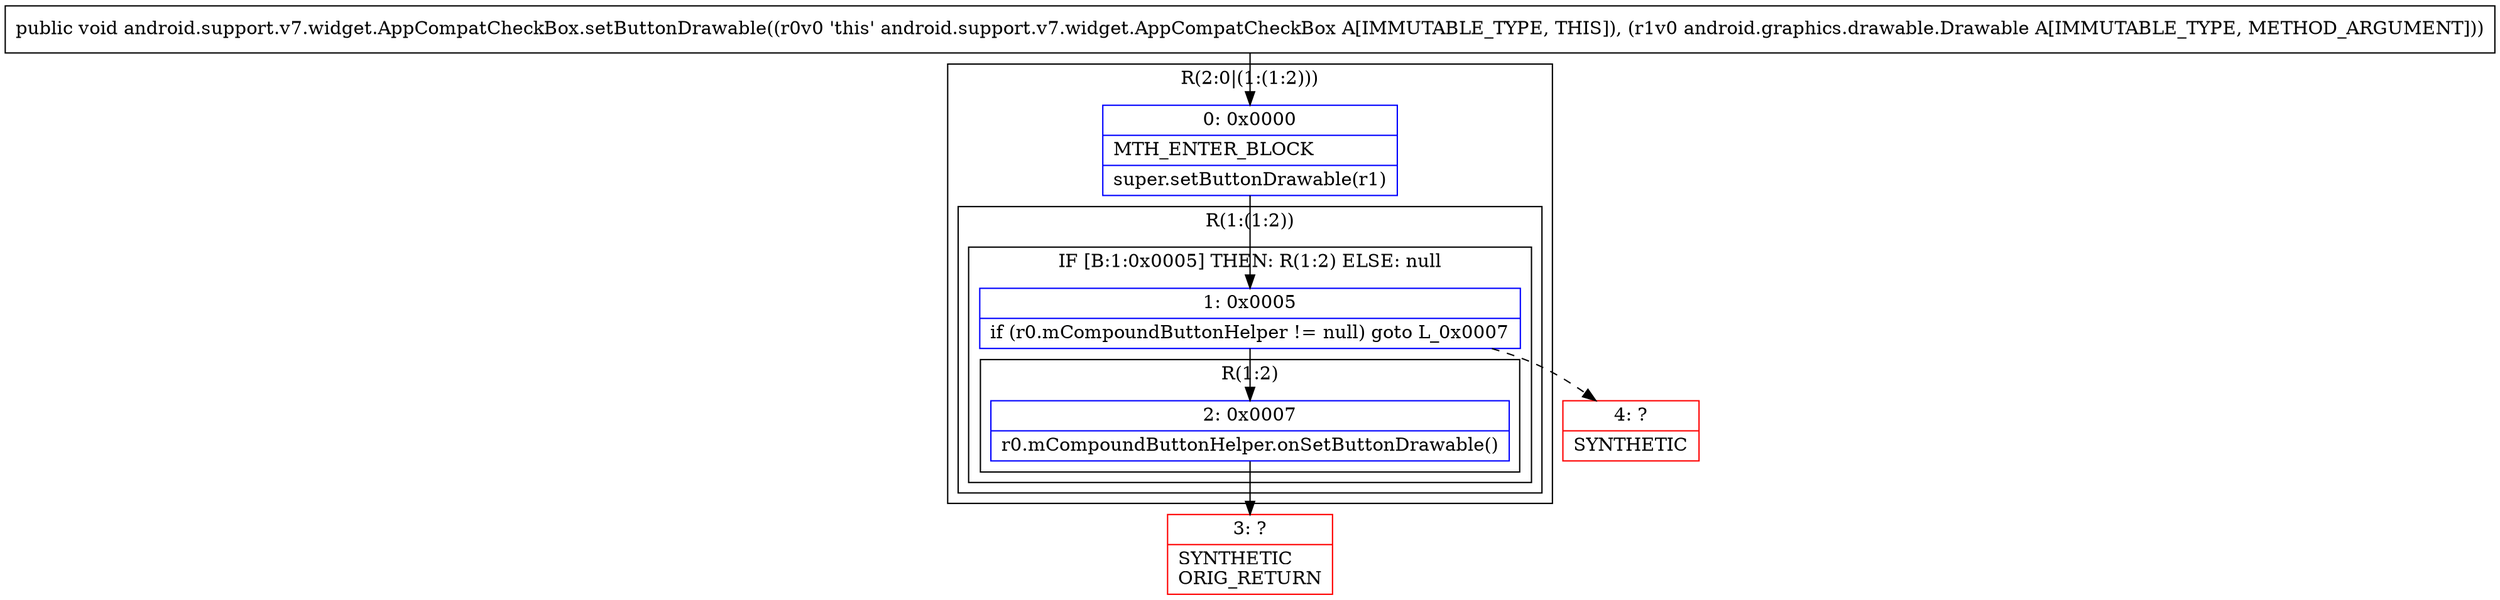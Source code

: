 digraph "CFG forandroid.support.v7.widget.AppCompatCheckBox.setButtonDrawable(Landroid\/graphics\/drawable\/Drawable;)V" {
subgraph cluster_Region_271063616 {
label = "R(2:0|(1:(1:2)))";
node [shape=record,color=blue];
Node_0 [shape=record,label="{0\:\ 0x0000|MTH_ENTER_BLOCK\l|super.setButtonDrawable(r1)\l}"];
subgraph cluster_Region_964690074 {
label = "R(1:(1:2))";
node [shape=record,color=blue];
subgraph cluster_IfRegion_2143941783 {
label = "IF [B:1:0x0005] THEN: R(1:2) ELSE: null";
node [shape=record,color=blue];
Node_1 [shape=record,label="{1\:\ 0x0005|if (r0.mCompoundButtonHelper != null) goto L_0x0007\l}"];
subgraph cluster_Region_1015799717 {
label = "R(1:2)";
node [shape=record,color=blue];
Node_2 [shape=record,label="{2\:\ 0x0007|r0.mCompoundButtonHelper.onSetButtonDrawable()\l}"];
}
}
}
}
Node_3 [shape=record,color=red,label="{3\:\ ?|SYNTHETIC\lORIG_RETURN\l}"];
Node_4 [shape=record,color=red,label="{4\:\ ?|SYNTHETIC\l}"];
MethodNode[shape=record,label="{public void android.support.v7.widget.AppCompatCheckBox.setButtonDrawable((r0v0 'this' android.support.v7.widget.AppCompatCheckBox A[IMMUTABLE_TYPE, THIS]), (r1v0 android.graphics.drawable.Drawable A[IMMUTABLE_TYPE, METHOD_ARGUMENT])) }"];
MethodNode -> Node_0;
Node_0 -> Node_1;
Node_1 -> Node_2;
Node_1 -> Node_4[style=dashed];
Node_2 -> Node_3;
}

